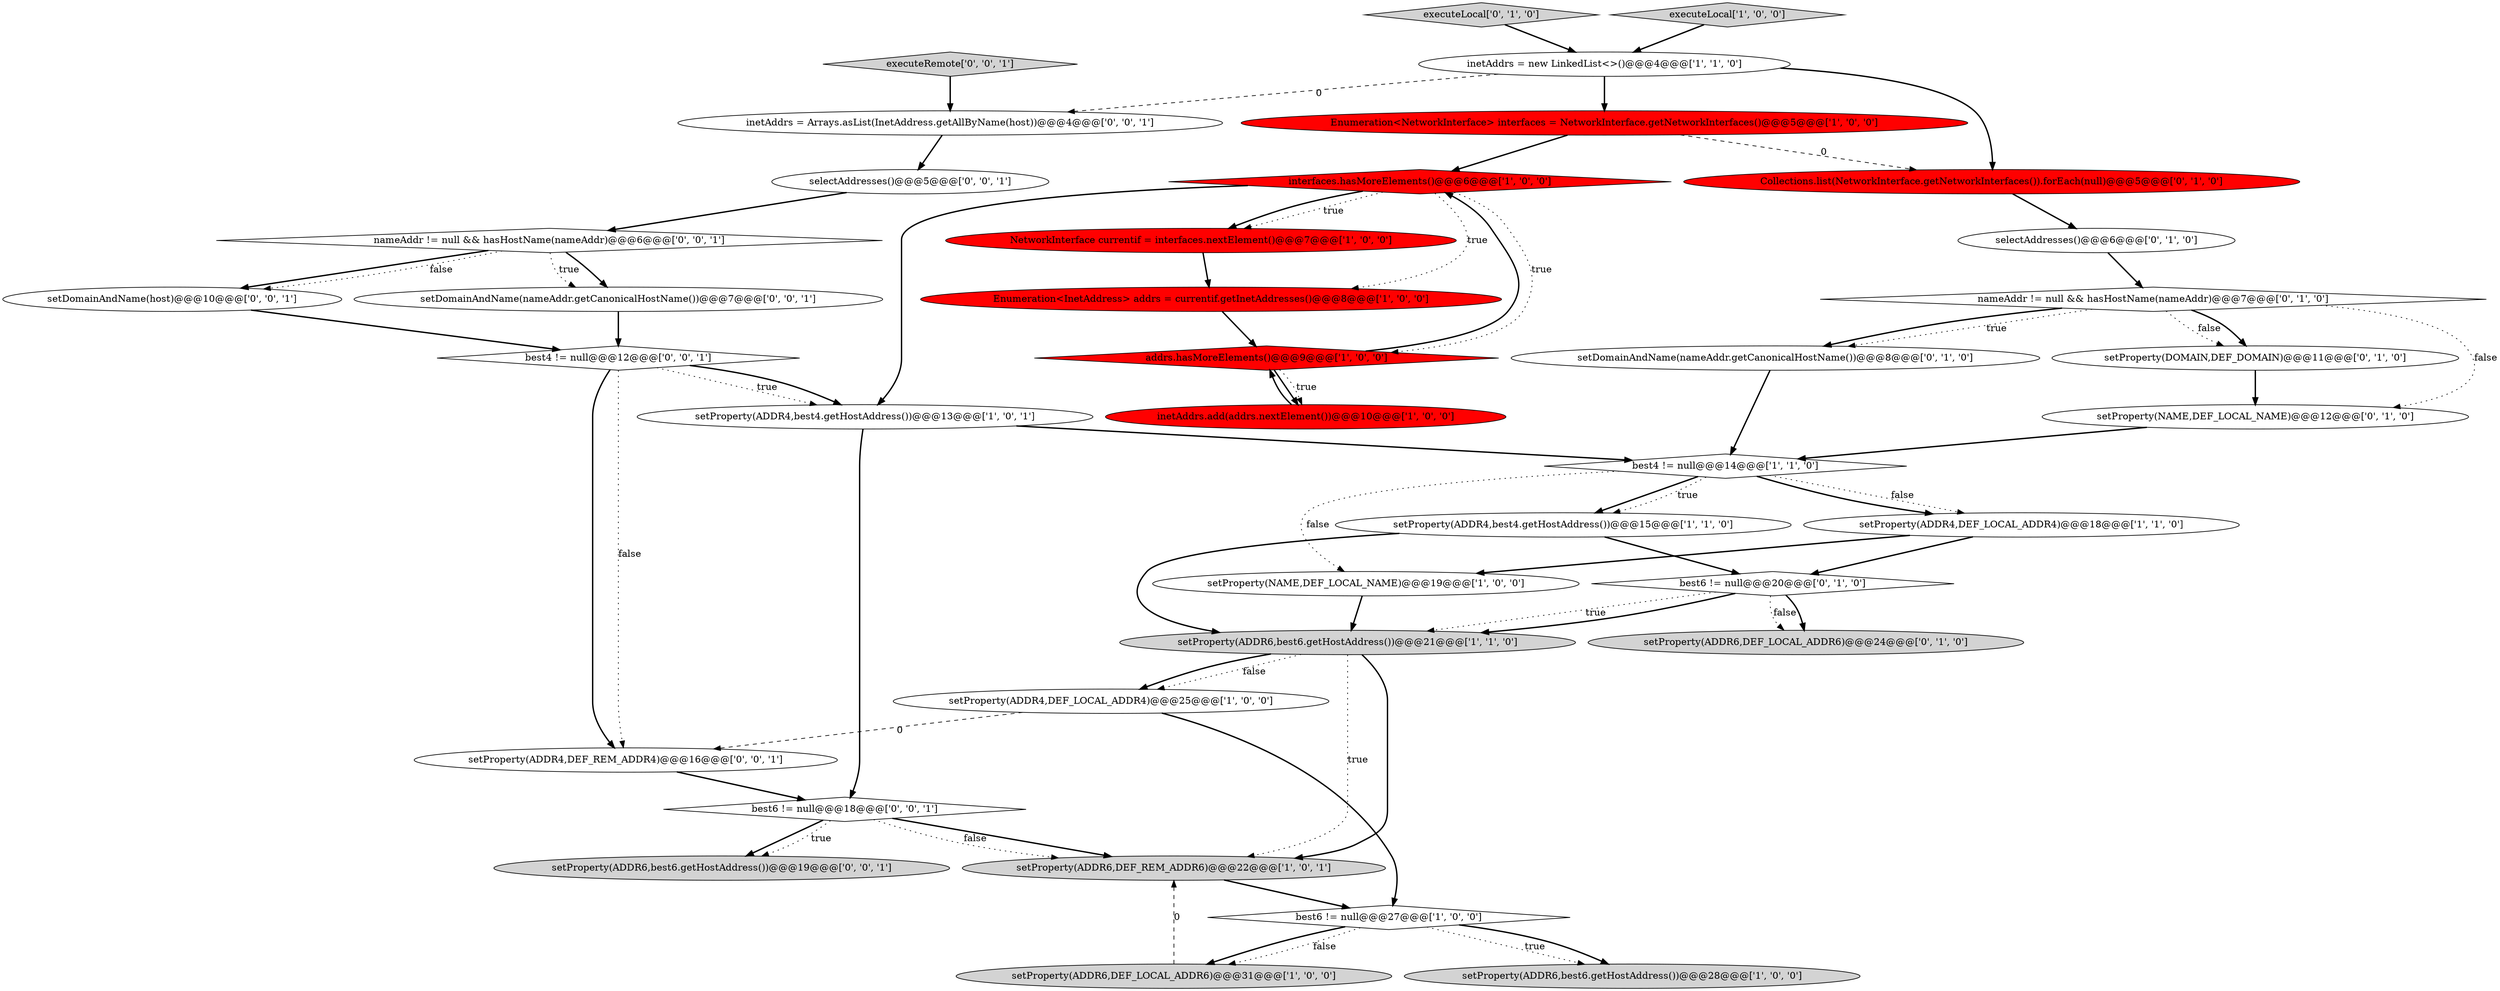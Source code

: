 digraph {
32 [style = filled, label = "best6 != null@@@18@@@['0', '0', '1']", fillcolor = white, shape = diamond image = "AAA0AAABBB3BBB"];
11 [style = filled, label = "setProperty(ADDR4,DEF_LOCAL_ADDR4)@@@25@@@['1', '0', '0']", fillcolor = white, shape = ellipse image = "AAA0AAABBB1BBB"];
35 [style = filled, label = "inetAddrs = Arrays.asList(InetAddress.getAllByName(host))@@@4@@@['0', '0', '1']", fillcolor = white, shape = ellipse image = "AAA0AAABBB3BBB"];
17 [style = filled, label = "setProperty(ADDR4,best4.getHostAddress())@@@13@@@['1', '0', '1']", fillcolor = white, shape = ellipse image = "AAA0AAABBB1BBB"];
1 [style = filled, label = "setProperty(ADDR6,best6.getHostAddress())@@@28@@@['1', '0', '0']", fillcolor = lightgray, shape = ellipse image = "AAA0AAABBB1BBB"];
23 [style = filled, label = "executeLocal['0', '1', '0']", fillcolor = lightgray, shape = diamond image = "AAA0AAABBB2BBB"];
6 [style = filled, label = "NetworkInterface currentif = interfaces.nextElement()@@@7@@@['1', '0', '0']", fillcolor = red, shape = ellipse image = "AAA1AAABBB1BBB"];
14 [style = filled, label = "setProperty(NAME,DEF_LOCAL_NAME)@@@19@@@['1', '0', '0']", fillcolor = white, shape = ellipse image = "AAA0AAABBB1BBB"];
20 [style = filled, label = "setDomainAndName(nameAddr.getCanonicalHostName())@@@8@@@['0', '1', '0']", fillcolor = white, shape = ellipse image = "AAA0AAABBB2BBB"];
22 [style = filled, label = "nameAddr != null && hasHostName(nameAddr)@@@7@@@['0', '1', '0']", fillcolor = white, shape = diamond image = "AAA0AAABBB2BBB"];
24 [style = filled, label = "best6 != null@@@20@@@['0', '1', '0']", fillcolor = white, shape = diamond image = "AAA0AAABBB2BBB"];
28 [style = filled, label = "selectAddresses()@@@5@@@['0', '0', '1']", fillcolor = white, shape = ellipse image = "AAA0AAABBB3BBB"];
31 [style = filled, label = "executeRemote['0', '0', '1']", fillcolor = lightgray, shape = diamond image = "AAA0AAABBB3BBB"];
30 [style = filled, label = "setProperty(ADDR6,best6.getHostAddress())@@@19@@@['0', '0', '1']", fillcolor = lightgray, shape = ellipse image = "AAA0AAABBB3BBB"];
26 [style = filled, label = "setProperty(ADDR6,DEF_LOCAL_ADDR6)@@@24@@@['0', '1', '0']", fillcolor = lightgray, shape = ellipse image = "AAA0AAABBB2BBB"];
12 [style = filled, label = "best6 != null@@@27@@@['1', '0', '0']", fillcolor = white, shape = diamond image = "AAA0AAABBB1BBB"];
33 [style = filled, label = "best4 != null@@@12@@@['0', '0', '1']", fillcolor = white, shape = diamond image = "AAA0AAABBB3BBB"];
36 [style = filled, label = "setDomainAndName(nameAddr.getCanonicalHostName())@@@7@@@['0', '0', '1']", fillcolor = white, shape = ellipse image = "AAA0AAABBB3BBB"];
25 [style = filled, label = "setProperty(NAME,DEF_LOCAL_NAME)@@@12@@@['0', '1', '0']", fillcolor = white, shape = ellipse image = "AAA0AAABBB2BBB"];
13 [style = filled, label = "Enumeration<NetworkInterface> interfaces = NetworkInterface.getNetworkInterfaces()@@@5@@@['1', '0', '0']", fillcolor = red, shape = ellipse image = "AAA1AAABBB1BBB"];
27 [style = filled, label = "setProperty(DOMAIN,DEF_DOMAIN)@@@11@@@['0', '1', '0']", fillcolor = white, shape = ellipse image = "AAA0AAABBB2BBB"];
4 [style = filled, label = "executeLocal['1', '0', '0']", fillcolor = lightgray, shape = diamond image = "AAA0AAABBB1BBB"];
3 [style = filled, label = "setProperty(ADDR6,best6.getHostAddress())@@@21@@@['1', '1', '0']", fillcolor = lightgray, shape = ellipse image = "AAA0AAABBB1BBB"];
29 [style = filled, label = "nameAddr != null && hasHostName(nameAddr)@@@6@@@['0', '0', '1']", fillcolor = white, shape = diamond image = "AAA0AAABBB3BBB"];
18 [style = filled, label = "best4 != null@@@14@@@['1', '1', '0']", fillcolor = white, shape = diamond image = "AAA0AAABBB1BBB"];
16 [style = filled, label = "inetAddrs.add(addrs.nextElement())@@@10@@@['1', '0', '0']", fillcolor = red, shape = ellipse image = "AAA1AAABBB1BBB"];
8 [style = filled, label = "setProperty(ADDR6,DEF_REM_ADDR6)@@@22@@@['1', '0', '1']", fillcolor = lightgray, shape = ellipse image = "AAA0AAABBB1BBB"];
5 [style = filled, label = "setProperty(ADDR4,DEF_LOCAL_ADDR4)@@@18@@@['1', '1', '0']", fillcolor = white, shape = ellipse image = "AAA0AAABBB1BBB"];
7 [style = filled, label = "interfaces.hasMoreElements()@@@6@@@['1', '0', '0']", fillcolor = red, shape = diamond image = "AAA1AAABBB1BBB"];
34 [style = filled, label = "setDomainAndName(host)@@@10@@@['0', '0', '1']", fillcolor = white, shape = ellipse image = "AAA0AAABBB3BBB"];
15 [style = filled, label = "inetAddrs = new LinkedList<>()@@@4@@@['1', '1', '0']", fillcolor = white, shape = ellipse image = "AAA0AAABBB1BBB"];
21 [style = filled, label = "Collections.list(NetworkInterface.getNetworkInterfaces()).forEach(null)@@@5@@@['0', '1', '0']", fillcolor = red, shape = ellipse image = "AAA1AAABBB2BBB"];
2 [style = filled, label = "setProperty(ADDR4,best4.getHostAddress())@@@15@@@['1', '1', '0']", fillcolor = white, shape = ellipse image = "AAA0AAABBB1BBB"];
19 [style = filled, label = "selectAddresses()@@@6@@@['0', '1', '0']", fillcolor = white, shape = ellipse image = "AAA0AAABBB2BBB"];
0 [style = filled, label = "Enumeration<InetAddress> addrs = currentif.getInetAddresses()@@@8@@@['1', '0', '0']", fillcolor = red, shape = ellipse image = "AAA1AAABBB1BBB"];
37 [style = filled, label = "setProperty(ADDR4,DEF_REM_ADDR4)@@@16@@@['0', '0', '1']", fillcolor = white, shape = ellipse image = "AAA0AAABBB3BBB"];
9 [style = filled, label = "addrs.hasMoreElements()@@@9@@@['1', '0', '0']", fillcolor = red, shape = diamond image = "AAA1AAABBB1BBB"];
10 [style = filled, label = "setProperty(ADDR6,DEF_LOCAL_ADDR6)@@@31@@@['1', '0', '0']", fillcolor = lightgray, shape = ellipse image = "AAA0AAABBB1BBB"];
29->36 [style = bold, label=""];
14->3 [style = bold, label=""];
28->29 [style = bold, label=""];
7->6 [style = dotted, label="true"];
0->9 [style = bold, label=""];
15->13 [style = bold, label=""];
10->8 [style = dashed, label="0"];
7->17 [style = bold, label=""];
12->10 [style = dotted, label="false"];
21->19 [style = bold, label=""];
15->21 [style = bold, label=""];
24->26 [style = dotted, label="false"];
2->3 [style = bold, label=""];
4->15 [style = bold, label=""];
34->33 [style = bold, label=""];
25->18 [style = bold, label=""];
3->11 [style = bold, label=""];
23->15 [style = bold, label=""];
12->1 [style = dotted, label="true"];
22->27 [style = dotted, label="false"];
33->17 [style = dotted, label="true"];
11->12 [style = bold, label=""];
6->0 [style = bold, label=""];
5->14 [style = bold, label=""];
29->34 [style = bold, label=""];
18->2 [style = bold, label=""];
9->7 [style = bold, label=""];
17->32 [style = bold, label=""];
12->1 [style = bold, label=""];
36->33 [style = bold, label=""];
32->30 [style = bold, label=""];
7->0 [style = dotted, label="true"];
7->9 [style = dotted, label="true"];
9->16 [style = bold, label=""];
29->34 [style = dotted, label="false"];
18->5 [style = dotted, label="false"];
15->35 [style = dashed, label="0"];
20->18 [style = bold, label=""];
35->28 [style = bold, label=""];
24->26 [style = bold, label=""];
12->10 [style = bold, label=""];
32->8 [style = bold, label=""];
22->20 [style = dotted, label="true"];
13->21 [style = dashed, label="0"];
31->35 [style = bold, label=""];
22->20 [style = bold, label=""];
22->27 [style = bold, label=""];
3->11 [style = dotted, label="false"];
13->7 [style = bold, label=""];
18->5 [style = bold, label=""];
3->8 [style = bold, label=""];
5->24 [style = bold, label=""];
7->6 [style = bold, label=""];
32->30 [style = dotted, label="true"];
8->12 [style = bold, label=""];
37->32 [style = bold, label=""];
11->37 [style = dashed, label="0"];
32->8 [style = dotted, label="false"];
33->37 [style = dotted, label="false"];
24->3 [style = dotted, label="true"];
2->24 [style = bold, label=""];
9->16 [style = dotted, label="true"];
22->25 [style = dotted, label="false"];
33->37 [style = bold, label=""];
3->8 [style = dotted, label="true"];
19->22 [style = bold, label=""];
27->25 [style = bold, label=""];
24->3 [style = bold, label=""];
16->9 [style = bold, label=""];
17->18 [style = bold, label=""];
18->14 [style = dotted, label="false"];
29->36 [style = dotted, label="true"];
18->2 [style = dotted, label="true"];
33->17 [style = bold, label=""];
}
